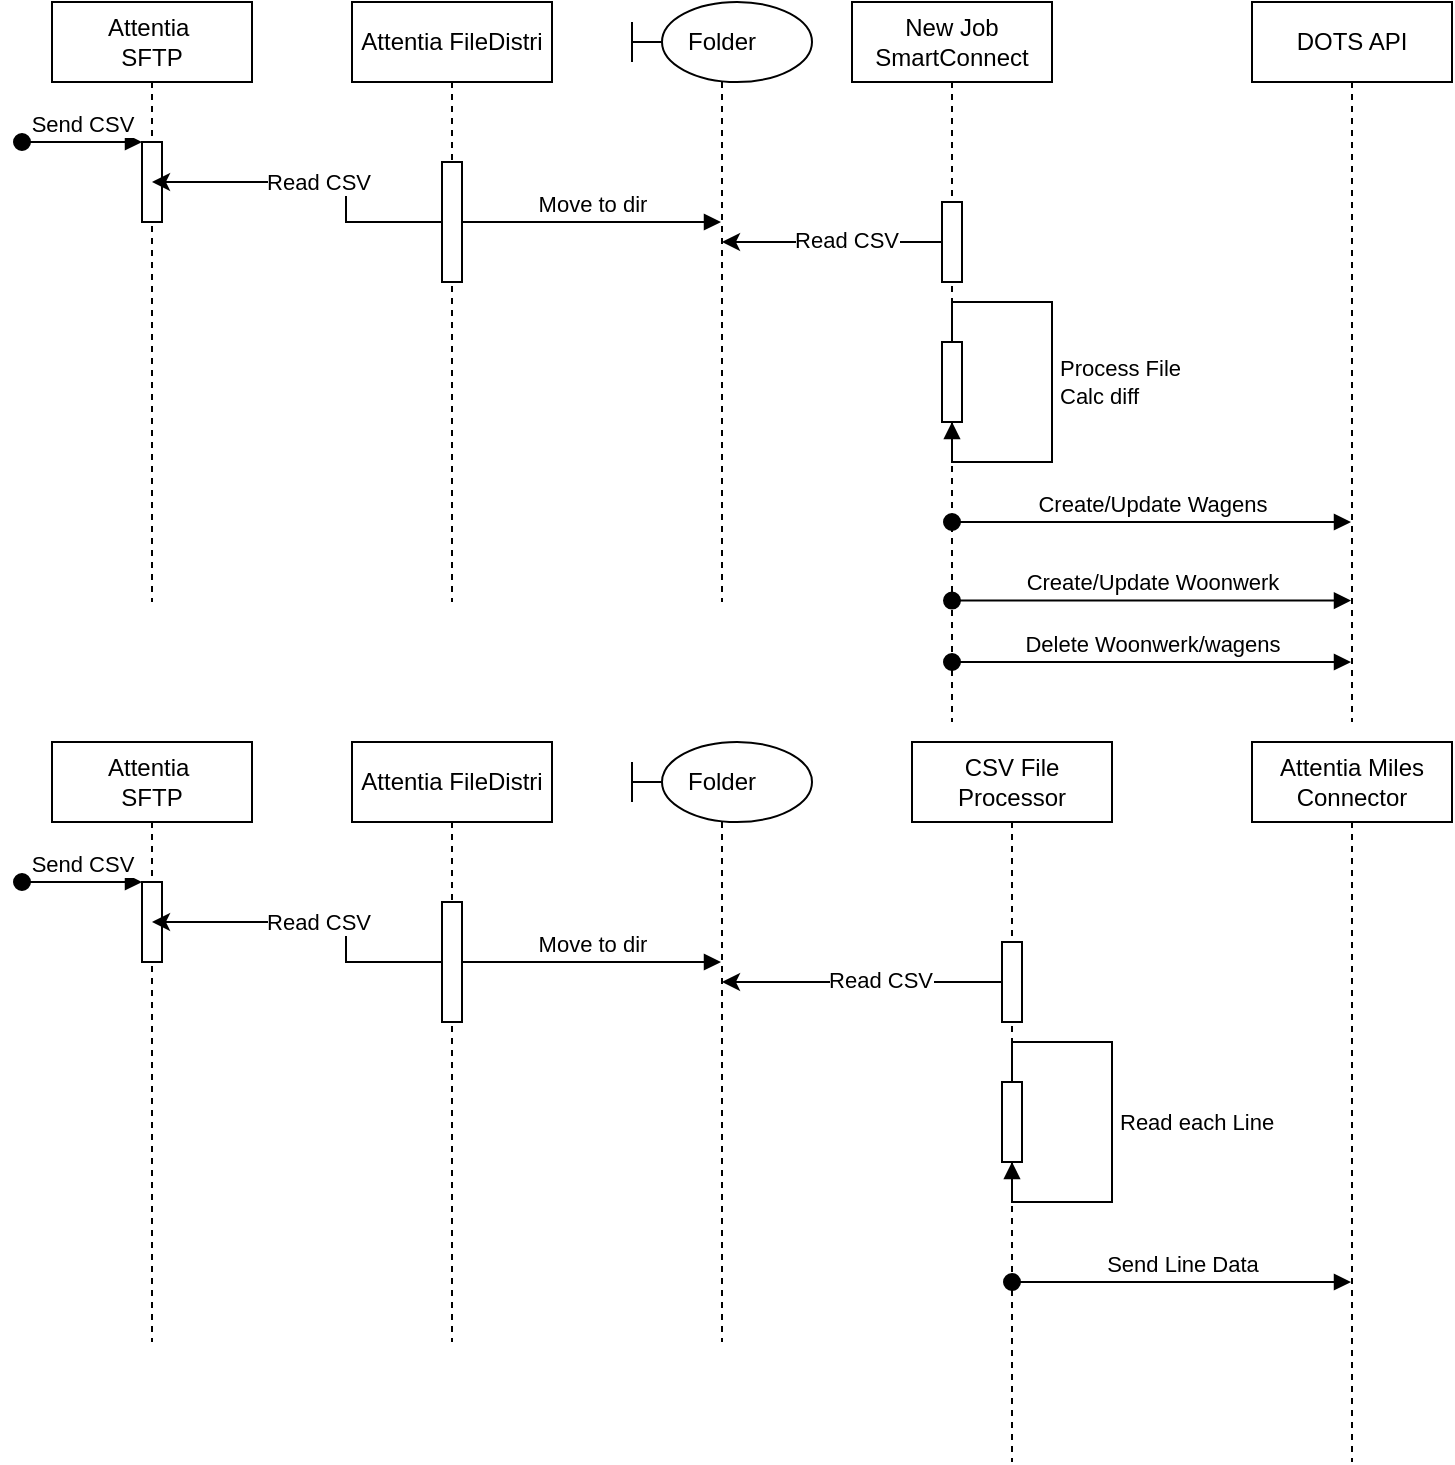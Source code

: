 <mxfile version="24.7.17">
  <diagram name="Page-1" id="2YBvvXClWsGukQMizWep">
    <mxGraphModel dx="983" dy="540" grid="1" gridSize="10" guides="1" tooltips="1" connect="1" arrows="1" fold="1" page="1" pageScale="1" pageWidth="850" pageHeight="1100" math="0" shadow="0">
      <root>
        <mxCell id="0" />
        <mxCell id="1" parent="0" />
        <mxCell id="aM9ryv3xv72pqoxQDRHE-1" value="Attentia&amp;nbsp;&lt;div&gt;SFTP&lt;/div&gt;" style="shape=umlLifeline;perimeter=lifelinePerimeter;whiteSpace=wrap;html=1;container=0;dropTarget=0;collapsible=0;recursiveResize=0;outlineConnect=0;portConstraint=eastwest;newEdgeStyle={&quot;edgeStyle&quot;:&quot;elbowEdgeStyle&quot;,&quot;elbow&quot;:&quot;vertical&quot;,&quot;curved&quot;:0,&quot;rounded&quot;:0};" parent="1" vertex="1">
          <mxGeometry x="40" y="40" width="100" height="300" as="geometry" />
        </mxCell>
        <mxCell id="aM9ryv3xv72pqoxQDRHE-2" value="" style="html=1;points=[];perimeter=orthogonalPerimeter;outlineConnect=0;targetShapes=umlLifeline;portConstraint=eastwest;newEdgeStyle={&quot;edgeStyle&quot;:&quot;elbowEdgeStyle&quot;,&quot;elbow&quot;:&quot;vertical&quot;,&quot;curved&quot;:0,&quot;rounded&quot;:0};" parent="aM9ryv3xv72pqoxQDRHE-1" vertex="1">
          <mxGeometry x="45" y="70" width="10" height="40" as="geometry" />
        </mxCell>
        <mxCell id="aM9ryv3xv72pqoxQDRHE-3" value="Send CSV" style="html=1;verticalAlign=bottom;startArrow=oval;endArrow=block;startSize=8;edgeStyle=elbowEdgeStyle;elbow=vertical;curved=0;rounded=0;" parent="aM9ryv3xv72pqoxQDRHE-1" target="aM9ryv3xv72pqoxQDRHE-2" edge="1">
          <mxGeometry relative="1" as="geometry">
            <mxPoint x="-15" y="70" as="sourcePoint" />
          </mxGeometry>
        </mxCell>
        <mxCell id="aM9ryv3xv72pqoxQDRHE-5" value="New Job&lt;div&gt;SmartConnect&lt;/div&gt;" style="shape=umlLifeline;perimeter=lifelinePerimeter;whiteSpace=wrap;html=1;container=0;dropTarget=0;collapsible=0;recursiveResize=0;outlineConnect=0;portConstraint=eastwest;newEdgeStyle={&quot;edgeStyle&quot;:&quot;elbowEdgeStyle&quot;,&quot;elbow&quot;:&quot;vertical&quot;,&quot;curved&quot;:0,&quot;rounded&quot;:0};" parent="1" vertex="1">
          <mxGeometry x="440" y="40" width="100" height="360" as="geometry" />
        </mxCell>
        <mxCell id="aM9ryv3xv72pqoxQDRHE-6" value="" style="html=1;points=[];perimeter=orthogonalPerimeter;outlineConnect=0;targetShapes=umlLifeline;portConstraint=eastwest;newEdgeStyle={&quot;edgeStyle&quot;:&quot;elbowEdgeStyle&quot;,&quot;elbow&quot;:&quot;vertical&quot;,&quot;curved&quot;:0,&quot;rounded&quot;:0};" parent="aM9ryv3xv72pqoxQDRHE-5" vertex="1">
          <mxGeometry x="45" y="100" width="10" height="40" as="geometry" />
        </mxCell>
        <mxCell id="6peSOsHKMvDo3f0feBT8-12" value="" style="html=1;points=[[0,0,0,0,5],[0,1,0,0,-5],[1,0,0,0,5],[1,1,0,0,-5]];perimeter=orthogonalPerimeter;outlineConnect=0;targetShapes=umlLifeline;portConstraint=eastwest;newEdgeStyle={&quot;curved&quot;:0,&quot;rounded&quot;:0};" vertex="1" parent="aM9ryv3xv72pqoxQDRHE-5">
          <mxGeometry x="45" y="170" width="10" height="40" as="geometry" />
        </mxCell>
        <mxCell id="6peSOsHKMvDo3f0feBT8-13" value="Process File&lt;div&gt;Calc diff&lt;/div&gt;" style="html=1;align=left;spacingLeft=2;endArrow=block;rounded=0;edgeStyle=orthogonalEdgeStyle;curved=0;rounded=0;" edge="1" target="6peSOsHKMvDo3f0feBT8-12" parent="aM9ryv3xv72pqoxQDRHE-5" source="6peSOsHKMvDo3f0feBT8-12">
          <mxGeometry relative="1" as="geometry">
            <mxPoint x="125" y="190" as="sourcePoint" />
            <Array as="points">
              <mxPoint x="50" y="150" />
              <mxPoint x="100" y="150" />
              <mxPoint x="100" y="230" />
              <mxPoint x="50" y="230" />
            </Array>
          </mxGeometry>
        </mxCell>
        <mxCell id="6peSOsHKMvDo3f0feBT8-3" value="Attentia FileDistri" style="shape=umlLifeline;whiteSpace=wrap;html=1;container=1;dropTarget=0;collapsible=0;recursiveResize=0;outlineConnect=0;portConstraint=eastwest;newEdgeStyle={&quot;curved&quot;:0,&quot;rounded&quot;:0};points=[[0,0,0,0,5],[0,1,0,0,-5],[1,0,0,0,5],[1,1,0,0,-5]];perimeter=rectanglePerimeter;targetShapes=umlLifeline;participant=label;" vertex="1" parent="1">
          <mxGeometry x="190" y="40" width="100" height="300" as="geometry" />
        </mxCell>
        <mxCell id="6peSOsHKMvDo3f0feBT8-4" value="" style="html=1;points=[[0,0,0,0,5],[0,1,0,0,-5],[1,0,0,0,5],[1,1,0,0,-5]];perimeter=orthogonalPerimeter;outlineConnect=0;targetShapes=umlLifeline;portConstraint=eastwest;newEdgeStyle={&quot;curved&quot;:0,&quot;rounded&quot;:0};" vertex="1" parent="6peSOsHKMvDo3f0feBT8-3">
          <mxGeometry x="45" y="80" width="10" height="60" as="geometry" />
        </mxCell>
        <mxCell id="6peSOsHKMvDo3f0feBT8-5" value="Folder" style="shape=umlLifeline;perimeter=lifelinePerimeter;whiteSpace=wrap;html=1;container=1;dropTarget=0;collapsible=0;recursiveResize=0;outlineConnect=0;portConstraint=eastwest;newEdgeStyle={&quot;curved&quot;:0,&quot;rounded&quot;:0};participant=umlBoundary;" vertex="1" parent="1">
          <mxGeometry x="330" y="40" width="90" height="300" as="geometry" />
        </mxCell>
        <mxCell id="6peSOsHKMvDo3f0feBT8-6" value="Move to dir" style="html=1;verticalAlign=bottom;endArrow=block;curved=0;rounded=0;" edge="1" parent="1" source="6peSOsHKMvDo3f0feBT8-4" target="6peSOsHKMvDo3f0feBT8-5">
          <mxGeometry width="80" relative="1" as="geometry">
            <mxPoint x="250" y="150" as="sourcePoint" />
            <mxPoint x="330" y="150" as="targetPoint" />
          </mxGeometry>
        </mxCell>
        <mxCell id="6peSOsHKMvDo3f0feBT8-8" value="Read CSV" style="edgeStyle=orthogonalEdgeStyle;rounded=0;orthogonalLoop=1;jettySize=auto;html=1;curved=0;" edge="1" parent="1" source="6peSOsHKMvDo3f0feBT8-4" target="aM9ryv3xv72pqoxQDRHE-1">
          <mxGeometry relative="1" as="geometry">
            <Array as="points">
              <mxPoint x="187" y="150" />
              <mxPoint x="187" y="130" />
            </Array>
          </mxGeometry>
        </mxCell>
        <mxCell id="6peSOsHKMvDo3f0feBT8-10" value="" style="edgeStyle=elbowEdgeStyle;rounded=0;orthogonalLoop=1;jettySize=auto;html=1;elbow=vertical;curved=0;" edge="1" parent="1" source="aM9ryv3xv72pqoxQDRHE-6" target="6peSOsHKMvDo3f0feBT8-5">
          <mxGeometry relative="1" as="geometry">
            <mxPoint x="420" y="204.828" as="targetPoint" />
          </mxGeometry>
        </mxCell>
        <mxCell id="6peSOsHKMvDo3f0feBT8-11" value="Read CSV" style="edgeLabel;html=1;align=center;verticalAlign=middle;resizable=0;points=[];" vertex="1" connectable="0" parent="6peSOsHKMvDo3f0feBT8-10">
          <mxGeometry x="-0.119" y="-1" relative="1" as="geometry">
            <mxPoint as="offset" />
          </mxGeometry>
        </mxCell>
        <mxCell id="6peSOsHKMvDo3f0feBT8-14" value="DOTS API" style="shape=umlLifeline;perimeter=lifelinePerimeter;whiteSpace=wrap;html=1;container=1;dropTarget=0;collapsible=0;recursiveResize=0;outlineConnect=0;portConstraint=eastwest;newEdgeStyle={&quot;curved&quot;:0,&quot;rounded&quot;:0};" vertex="1" parent="1">
          <mxGeometry x="640" y="40" width="100" height="360" as="geometry" />
        </mxCell>
        <mxCell id="6peSOsHKMvDo3f0feBT8-15" value="Create/Update Wagens" style="html=1;verticalAlign=bottom;startArrow=oval;startFill=1;endArrow=block;startSize=8;curved=0;rounded=0;" edge="1" parent="1" target="6peSOsHKMvDo3f0feBT8-14">
          <mxGeometry width="60" relative="1" as="geometry">
            <mxPoint x="490" y="300" as="sourcePoint" />
            <mxPoint x="550" y="300" as="targetPoint" />
          </mxGeometry>
        </mxCell>
        <mxCell id="6peSOsHKMvDo3f0feBT8-16" value="Create/Update Woonwerk" style="html=1;verticalAlign=bottom;startArrow=oval;startFill=1;endArrow=block;startSize=8;curved=0;rounded=0;" edge="1" parent="1" target="6peSOsHKMvDo3f0feBT8-14">
          <mxGeometry width="60" relative="1" as="geometry">
            <mxPoint x="490" y="339.31" as="sourcePoint" />
            <mxPoint x="550" y="339.31" as="targetPoint" />
          </mxGeometry>
        </mxCell>
        <mxCell id="6peSOsHKMvDo3f0feBT8-17" value="Delete Woonwerk/wagens" style="html=1;verticalAlign=bottom;startArrow=oval;startFill=1;endArrow=block;startSize=8;curved=0;rounded=0;" edge="1" parent="1" target="6peSOsHKMvDo3f0feBT8-14">
          <mxGeometry width="60" relative="1" as="geometry">
            <mxPoint x="490" y="370" as="sourcePoint" />
            <mxPoint x="550" y="370" as="targetPoint" />
            <Array as="points">
              <mxPoint x="590" y="370" />
            </Array>
          </mxGeometry>
        </mxCell>
        <mxCell id="6peSOsHKMvDo3f0feBT8-18" value="Attentia&amp;nbsp;&lt;div&gt;SFTP&lt;/div&gt;" style="shape=umlLifeline;perimeter=lifelinePerimeter;whiteSpace=wrap;html=1;container=0;dropTarget=0;collapsible=0;recursiveResize=0;outlineConnect=0;portConstraint=eastwest;newEdgeStyle={&quot;edgeStyle&quot;:&quot;elbowEdgeStyle&quot;,&quot;elbow&quot;:&quot;vertical&quot;,&quot;curved&quot;:0,&quot;rounded&quot;:0};" vertex="1" parent="1">
          <mxGeometry x="40" y="410" width="100" height="300" as="geometry" />
        </mxCell>
        <mxCell id="6peSOsHKMvDo3f0feBT8-19" value="" style="html=1;points=[];perimeter=orthogonalPerimeter;outlineConnect=0;targetShapes=umlLifeline;portConstraint=eastwest;newEdgeStyle={&quot;edgeStyle&quot;:&quot;elbowEdgeStyle&quot;,&quot;elbow&quot;:&quot;vertical&quot;,&quot;curved&quot;:0,&quot;rounded&quot;:0};" vertex="1" parent="6peSOsHKMvDo3f0feBT8-18">
          <mxGeometry x="45" y="70" width="10" height="40" as="geometry" />
        </mxCell>
        <mxCell id="6peSOsHKMvDo3f0feBT8-20" value="Send CSV" style="html=1;verticalAlign=bottom;startArrow=oval;endArrow=block;startSize=8;edgeStyle=elbowEdgeStyle;elbow=vertical;curved=0;rounded=0;" edge="1" parent="6peSOsHKMvDo3f0feBT8-18" target="6peSOsHKMvDo3f0feBT8-19">
          <mxGeometry relative="1" as="geometry">
            <mxPoint x="-15" y="70" as="sourcePoint" />
          </mxGeometry>
        </mxCell>
        <mxCell id="6peSOsHKMvDo3f0feBT8-21" value="CSV File Processor" style="shape=umlLifeline;perimeter=lifelinePerimeter;whiteSpace=wrap;html=1;container=0;dropTarget=0;collapsible=0;recursiveResize=0;outlineConnect=0;portConstraint=eastwest;newEdgeStyle={&quot;edgeStyle&quot;:&quot;elbowEdgeStyle&quot;,&quot;elbow&quot;:&quot;vertical&quot;,&quot;curved&quot;:0,&quot;rounded&quot;:0};" vertex="1" parent="1">
          <mxGeometry x="470" y="410" width="100" height="360" as="geometry" />
        </mxCell>
        <mxCell id="6peSOsHKMvDo3f0feBT8-22" value="" style="html=1;points=[];perimeter=orthogonalPerimeter;outlineConnect=0;targetShapes=umlLifeline;portConstraint=eastwest;newEdgeStyle={&quot;edgeStyle&quot;:&quot;elbowEdgeStyle&quot;,&quot;elbow&quot;:&quot;vertical&quot;,&quot;curved&quot;:0,&quot;rounded&quot;:0};" vertex="1" parent="6peSOsHKMvDo3f0feBT8-21">
          <mxGeometry x="45" y="100" width="10" height="40" as="geometry" />
        </mxCell>
        <mxCell id="6peSOsHKMvDo3f0feBT8-23" value="" style="html=1;points=[[0,0,0,0,5],[0,1,0,0,-5],[1,0,0,0,5],[1,1,0,0,-5]];perimeter=orthogonalPerimeter;outlineConnect=0;targetShapes=umlLifeline;portConstraint=eastwest;newEdgeStyle={&quot;curved&quot;:0,&quot;rounded&quot;:0};" vertex="1" parent="6peSOsHKMvDo3f0feBT8-21">
          <mxGeometry x="45" y="170" width="10" height="40" as="geometry" />
        </mxCell>
        <mxCell id="6peSOsHKMvDo3f0feBT8-24" value="Read each Line" style="html=1;align=left;spacingLeft=2;endArrow=block;rounded=0;edgeStyle=orthogonalEdgeStyle;curved=0;rounded=0;" edge="1" parent="6peSOsHKMvDo3f0feBT8-21" source="6peSOsHKMvDo3f0feBT8-23" target="6peSOsHKMvDo3f0feBT8-23">
          <mxGeometry relative="1" as="geometry">
            <mxPoint x="125" y="190" as="sourcePoint" />
            <Array as="points">
              <mxPoint x="50" y="150" />
              <mxPoint x="100" y="150" />
              <mxPoint x="100" y="230" />
              <mxPoint x="50" y="230" />
            </Array>
          </mxGeometry>
        </mxCell>
        <mxCell id="6peSOsHKMvDo3f0feBT8-25" value="Attentia FileDistri" style="shape=umlLifeline;whiteSpace=wrap;html=1;container=1;dropTarget=0;collapsible=0;recursiveResize=0;outlineConnect=0;portConstraint=eastwest;newEdgeStyle={&quot;curved&quot;:0,&quot;rounded&quot;:0};points=[[0,0,0,0,5],[0,1,0,0,-5],[1,0,0,0,5],[1,1,0,0,-5]];perimeter=rectanglePerimeter;targetShapes=umlLifeline;participant=label;" vertex="1" parent="1">
          <mxGeometry x="190" y="410" width="100" height="300" as="geometry" />
        </mxCell>
        <mxCell id="6peSOsHKMvDo3f0feBT8-26" value="" style="html=1;points=[[0,0,0,0,5],[0,1,0,0,-5],[1,0,0,0,5],[1,1,0,0,-5]];perimeter=orthogonalPerimeter;outlineConnect=0;targetShapes=umlLifeline;portConstraint=eastwest;newEdgeStyle={&quot;curved&quot;:0,&quot;rounded&quot;:0};" vertex="1" parent="6peSOsHKMvDo3f0feBT8-25">
          <mxGeometry x="45" y="80" width="10" height="60" as="geometry" />
        </mxCell>
        <mxCell id="6peSOsHKMvDo3f0feBT8-27" value="Folder" style="shape=umlLifeline;perimeter=lifelinePerimeter;whiteSpace=wrap;html=1;container=1;dropTarget=0;collapsible=0;recursiveResize=0;outlineConnect=0;portConstraint=eastwest;newEdgeStyle={&quot;curved&quot;:0,&quot;rounded&quot;:0};participant=umlBoundary;" vertex="1" parent="1">
          <mxGeometry x="330" y="410" width="90" height="300" as="geometry" />
        </mxCell>
        <mxCell id="6peSOsHKMvDo3f0feBT8-28" value="Move to dir" style="html=1;verticalAlign=bottom;endArrow=block;curved=0;rounded=0;" edge="1" parent="1" source="6peSOsHKMvDo3f0feBT8-26" target="6peSOsHKMvDo3f0feBT8-27">
          <mxGeometry width="80" relative="1" as="geometry">
            <mxPoint x="250" y="520" as="sourcePoint" />
            <mxPoint x="330" y="520" as="targetPoint" />
          </mxGeometry>
        </mxCell>
        <mxCell id="6peSOsHKMvDo3f0feBT8-29" value="Read CSV" style="edgeStyle=orthogonalEdgeStyle;rounded=0;orthogonalLoop=1;jettySize=auto;html=1;curved=0;" edge="1" parent="1" source="6peSOsHKMvDo3f0feBT8-26" target="6peSOsHKMvDo3f0feBT8-18">
          <mxGeometry relative="1" as="geometry">
            <Array as="points">
              <mxPoint x="187" y="520" />
              <mxPoint x="187" y="500" />
            </Array>
          </mxGeometry>
        </mxCell>
        <mxCell id="6peSOsHKMvDo3f0feBT8-30" value="" style="edgeStyle=elbowEdgeStyle;rounded=0;orthogonalLoop=1;jettySize=auto;html=1;elbow=vertical;curved=0;" edge="1" parent="1" source="6peSOsHKMvDo3f0feBT8-22" target="6peSOsHKMvDo3f0feBT8-27">
          <mxGeometry relative="1" as="geometry">
            <mxPoint x="420" y="574.828" as="targetPoint" />
          </mxGeometry>
        </mxCell>
        <mxCell id="6peSOsHKMvDo3f0feBT8-31" value="Read CSV" style="edgeLabel;html=1;align=center;verticalAlign=middle;resizable=0;points=[];" vertex="1" connectable="0" parent="6peSOsHKMvDo3f0feBT8-30">
          <mxGeometry x="-0.119" y="-1" relative="1" as="geometry">
            <mxPoint as="offset" />
          </mxGeometry>
        </mxCell>
        <mxCell id="6peSOsHKMvDo3f0feBT8-32" value="Attentia Miles Connector" style="shape=umlLifeline;perimeter=lifelinePerimeter;whiteSpace=wrap;html=1;container=1;dropTarget=0;collapsible=0;recursiveResize=0;outlineConnect=0;portConstraint=eastwest;newEdgeStyle={&quot;curved&quot;:0,&quot;rounded&quot;:0};" vertex="1" parent="1">
          <mxGeometry x="640" y="410" width="100" height="360" as="geometry" />
        </mxCell>
        <mxCell id="6peSOsHKMvDo3f0feBT8-36" value="Send Line Data" style="html=1;verticalAlign=bottom;startArrow=oval;startFill=1;endArrow=block;startSize=8;curved=0;rounded=0;" edge="1" parent="1" target="6peSOsHKMvDo3f0feBT8-32">
          <mxGeometry width="60" relative="1" as="geometry">
            <mxPoint x="520" y="680" as="sourcePoint" />
            <mxPoint x="580" y="680" as="targetPoint" />
          </mxGeometry>
        </mxCell>
      </root>
    </mxGraphModel>
  </diagram>
</mxfile>
